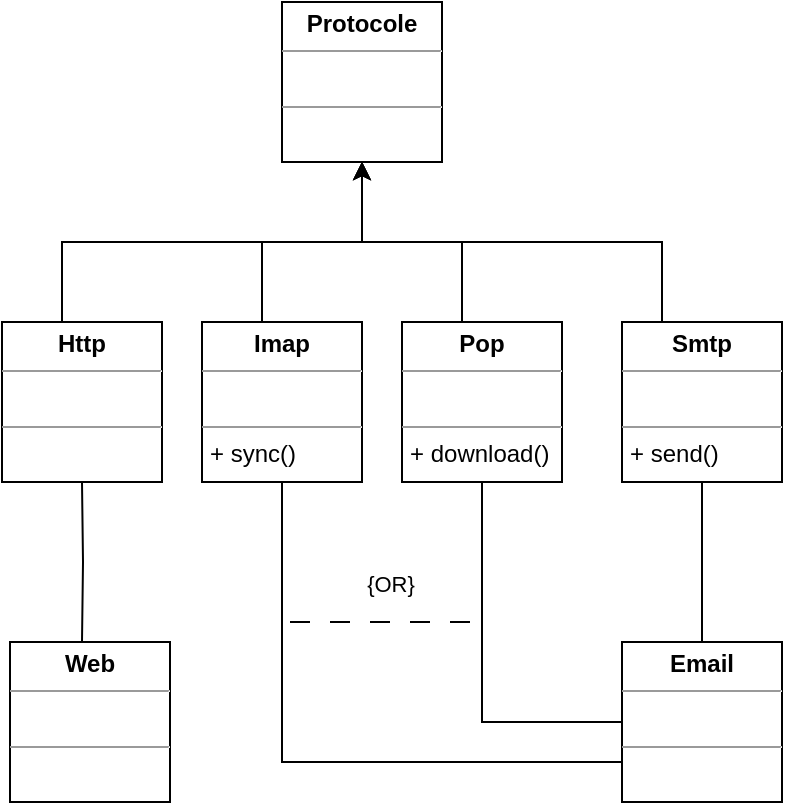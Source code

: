 <mxfile>
    <diagram id="JLg42xd298YZv_rqI8FZ" name="Page-1">
        <mxGraphModel dx="571" dy="1587" grid="1" gridSize="10" guides="1" tooltips="1" connect="1" arrows="1" fold="1" page="1" pageScale="1" pageWidth="827" pageHeight="1169" math="0" shadow="0">
            <root>
                <mxCell id="0"/>
                <mxCell id="1" parent="0"/>
                <mxCell id="Z9jd6gcEfmC3mW5GTp2a-19" value="" style="edgeStyle=orthogonalEdgeStyle;rounded=0;orthogonalLoop=1;jettySize=auto;html=1;strokeColor=none;endArrow=none;endFill=0;" parent="1" source="Z9jd6gcEfmC3mW5GTp2a-2" target="Z9jd6gcEfmC3mW5GTp2a-11" edge="1">
                    <mxGeometry relative="1" as="geometry">
                        <Array as="points">
                            <mxPoint x="450" y="260"/>
                            <mxPoint x="450" y="260"/>
                        </Array>
                    </mxGeometry>
                </mxCell>
                <mxCell id="Z9jd6gcEfmC3mW5GTp2a-2" value="&lt;p style=&quot;margin:0px;margin-top:4px;text-align:center;&quot;&gt;&lt;b&gt;Web&lt;/b&gt;&lt;/p&gt;&lt;hr size=&quot;1&quot;&gt;&lt;p style=&quot;margin:0px;margin-left:4px;&quot;&gt;&lt;br&gt;&lt;/p&gt;&lt;hr size=&quot;1&quot;&gt;&lt;p style=&quot;margin:0px;margin-left:4px;&quot;&gt;&lt;br&gt;&lt;/p&gt;" style="verticalAlign=top;align=left;overflow=fill;fontSize=12;fontFamily=Helvetica;html=1;" parent="1" vertex="1">
                    <mxGeometry x="414" y="280" width="80" height="80" as="geometry"/>
                </mxCell>
                <mxCell id="Z9jd6gcEfmC3mW5GTp2a-5" value="&lt;p style=&quot;margin:0px;margin-top:4px;text-align:center;&quot;&gt;&lt;b&gt;Email&lt;/b&gt;&lt;br&gt;&lt;/p&gt;&lt;hr size=&quot;1&quot;&gt;&lt;p style=&quot;margin:0px;margin-left:4px;&quot;&gt;&lt;br&gt;&lt;/p&gt;&lt;hr size=&quot;1&quot;&gt;&lt;p style=&quot;margin:0px;margin-left:4px;&quot;&gt;&lt;br&gt;&lt;/p&gt;" style="verticalAlign=top;align=left;overflow=fill;fontSize=12;fontFamily=Helvetica;html=1;" parent="1" vertex="1">
                    <mxGeometry x="720" y="280" width="80" height="80" as="geometry"/>
                </mxCell>
                <mxCell id="Z9jd6gcEfmC3mW5GTp2a-6" value="&lt;p style=&quot;margin:0px;margin-top:4px;text-align:center;&quot;&gt;&lt;b&gt;Protocole&lt;/b&gt;&lt;/p&gt;&lt;hr size=&quot;1&quot;&gt;&lt;p style=&quot;margin:0px;margin-left:4px;&quot;&gt;&lt;br&gt;&lt;/p&gt;&lt;hr size=&quot;1&quot;&gt;&lt;p style=&quot;margin:0px;margin-left:4px;&quot;&gt;&lt;br&gt;&lt;/p&gt;" style="verticalAlign=top;align=left;overflow=fill;fontSize=12;fontFamily=Helvetica;html=1;" parent="1" vertex="1">
                    <mxGeometry x="550" y="-40" width="80" height="80" as="geometry"/>
                </mxCell>
                <mxCell id="Z9jd6gcEfmC3mW5GTp2a-15" value="" style="edgeStyle=orthogonalEdgeStyle;rounded=0;orthogonalLoop=1;jettySize=auto;html=1;" parent="1" source="Z9jd6gcEfmC3mW5GTp2a-8" target="Z9jd6gcEfmC3mW5GTp2a-6" edge="1">
                    <mxGeometry relative="1" as="geometry">
                        <Array as="points">
                            <mxPoint x="740" y="80"/>
                            <mxPoint x="590" y="80"/>
                        </Array>
                    </mxGeometry>
                </mxCell>
                <mxCell id="Z9jd6gcEfmC3mW5GTp2a-8" value="&lt;p style=&quot;margin: 0px ; margin-top: 4px ; text-align: center&quot;&gt;&lt;b&gt;Smtp&lt;/b&gt;&lt;/p&gt;&lt;hr size=&quot;1&quot;&gt;&lt;p style=&quot;margin: 0px ; margin-left: 4px&quot;&gt;&lt;br&gt;&lt;/p&gt;&lt;hr size=&quot;1&quot;&gt;&lt;p style=&quot;margin: 0px ; margin-left: 4px&quot;&gt;+ send()&lt;/p&gt;" style="verticalAlign=top;align=left;overflow=fill;fontSize=12;fontFamily=Helvetica;html=1;" parent="1" vertex="1">
                    <mxGeometry x="720" y="120" width="80" height="80" as="geometry"/>
                </mxCell>
                <mxCell id="Z9jd6gcEfmC3mW5GTp2a-13" value="" style="edgeStyle=orthogonalEdgeStyle;rounded=0;orthogonalLoop=1;jettySize=auto;html=1;" parent="1" source="Z9jd6gcEfmC3mW5GTp2a-9" target="Z9jd6gcEfmC3mW5GTp2a-6" edge="1">
                    <mxGeometry relative="1" as="geometry">
                        <Array as="points">
                            <mxPoint x="540" y="80"/>
                            <mxPoint x="590" y="80"/>
                        </Array>
                    </mxGeometry>
                </mxCell>
                <mxCell id="Z9jd6gcEfmC3mW5GTp2a-9" value="&lt;p style=&quot;margin: 0px ; margin-top: 4px ; text-align: center&quot;&gt;&lt;b&gt;Imap&lt;/b&gt;&lt;br&gt;&lt;/p&gt;&lt;hr size=&quot;1&quot;&gt;&lt;p style=&quot;margin: 0px ; margin-left: 4px&quot;&gt;&lt;br&gt;&lt;/p&gt;&lt;hr size=&quot;1&quot;&gt;&lt;p style=&quot;margin: 0px ; margin-left: 4px&quot;&gt;+ sync()&lt;/p&gt;" style="verticalAlign=top;align=left;overflow=fill;fontSize=12;fontFamily=Helvetica;html=1;" parent="1" vertex="1">
                    <mxGeometry x="510" y="120" width="80" height="80" as="geometry"/>
                </mxCell>
                <mxCell id="Z9jd6gcEfmC3mW5GTp2a-14" value="" style="edgeStyle=orthogonalEdgeStyle;rounded=0;orthogonalLoop=1;jettySize=auto;html=1;" parent="1" source="Z9jd6gcEfmC3mW5GTp2a-10" target="Z9jd6gcEfmC3mW5GTp2a-6" edge="1">
                    <mxGeometry relative="1" as="geometry">
                        <Array as="points">
                            <mxPoint x="640" y="80"/>
                            <mxPoint x="590" y="80"/>
                        </Array>
                    </mxGeometry>
                </mxCell>
                <mxCell id="Z9jd6gcEfmC3mW5GTp2a-10" value="&lt;p style=&quot;margin: 0px ; margin-top: 4px ; text-align: center&quot;&gt;&lt;b&gt;Pop&lt;/b&gt;&lt;br&gt;&lt;/p&gt;&lt;hr size=&quot;1&quot;&gt;&lt;p style=&quot;margin: 0px ; margin-left: 4px&quot;&gt;&lt;br&gt;&lt;/p&gt;&lt;hr size=&quot;1&quot;&gt;&lt;p style=&quot;margin: 0px ; margin-left: 4px&quot;&gt;+ download()&lt;/p&gt;" style="verticalAlign=top;align=left;overflow=fill;fontSize=12;fontFamily=Helvetica;html=1;" parent="1" vertex="1">
                    <mxGeometry x="610" y="120" width="80" height="80" as="geometry"/>
                </mxCell>
                <mxCell id="Z9jd6gcEfmC3mW5GTp2a-12" value="" style="edgeStyle=orthogonalEdgeStyle;rounded=0;orthogonalLoop=1;jettySize=auto;html=1;" parent="1" source="Z9jd6gcEfmC3mW5GTp2a-11" target="Z9jd6gcEfmC3mW5GTp2a-6" edge="1">
                    <mxGeometry relative="1" as="geometry">
                        <Array as="points">
                            <mxPoint x="440" y="80"/>
                            <mxPoint x="590" y="80"/>
                        </Array>
                    </mxGeometry>
                </mxCell>
                <mxCell id="Z9jd6gcEfmC3mW5GTp2a-11" value="&lt;p style=&quot;margin:0px;margin-top:4px;text-align:center;&quot;&gt;&lt;b&gt;Http&lt;/b&gt;&lt;br&gt;&lt;/p&gt;&lt;hr size=&quot;1&quot;&gt;&lt;p style=&quot;margin:0px;margin-left:4px;&quot;&gt;&lt;br&gt;&lt;/p&gt;&lt;hr size=&quot;1&quot;&gt;&lt;p style=&quot;margin:0px;margin-left:4px;&quot;&gt;&lt;br&gt;&lt;/p&gt;" style="verticalAlign=top;align=left;overflow=fill;fontSize=12;fontFamily=Helvetica;html=1;" parent="1" vertex="1">
                    <mxGeometry x="410" y="120" width="80" height="80" as="geometry"/>
                </mxCell>
                <mxCell id="Z9jd6gcEfmC3mW5GTp2a-20" value="" style="endArrow=none;endFill=0;html=1;edgeStyle=orthogonalEdgeStyle;align=left;verticalAlign=top;rounded=0;exitX=0.5;exitY=0;exitDx=0;exitDy=0;entryX=0.5;entryY=1;entryDx=0;entryDy=0;" parent="1" source="Z9jd6gcEfmC3mW5GTp2a-5" target="Z9jd6gcEfmC3mW5GTp2a-8" edge="1">
                    <mxGeometry x="-1" relative="1" as="geometry">
                        <mxPoint x="330" y="130" as="sourcePoint"/>
                        <mxPoint x="490" y="130" as="targetPoint"/>
                    </mxGeometry>
                </mxCell>
                <mxCell id="Z9jd6gcEfmC3mW5GTp2a-23" value="" style="endArrow=none;endFill=0;html=1;edgeStyle=orthogonalEdgeStyle;align=left;verticalAlign=top;rounded=0;exitX=0;exitY=0.5;exitDx=0;exitDy=0;entryX=0.5;entryY=1;entryDx=0;entryDy=0;" parent="1" source="Z9jd6gcEfmC3mW5GTp2a-5" target="Z9jd6gcEfmC3mW5GTp2a-10" edge="1">
                    <mxGeometry x="-1" relative="1" as="geometry">
                        <mxPoint x="770" y="290" as="sourcePoint"/>
                        <mxPoint x="770" y="210" as="targetPoint"/>
                    </mxGeometry>
                </mxCell>
                <mxCell id="Z9jd6gcEfmC3mW5GTp2a-25" value="" style="endArrow=none;endFill=0;html=1;edgeStyle=orthogonalEdgeStyle;align=left;verticalAlign=top;rounded=0;exitX=0;exitY=0.75;exitDx=0;exitDy=0;entryX=0.5;entryY=1;entryDx=0;entryDy=0;" parent="1" source="Z9jd6gcEfmC3mW5GTp2a-5" target="Z9jd6gcEfmC3mW5GTp2a-9" edge="1">
                    <mxGeometry x="-1" relative="1" as="geometry">
                        <mxPoint x="570" y="310" as="sourcePoint"/>
                        <mxPoint x="570" y="230" as="targetPoint"/>
                    </mxGeometry>
                </mxCell>
                <mxCell id="Z9jd6gcEfmC3mW5GTp2a-26" value="{OR}" style="endArrow=none;startArrow=none;endFill=0;startFill=0;endSize=8;html=1;verticalAlign=bottom;dashed=1;labelBackgroundColor=none;dashPattern=10 10;rounded=0;" parent="1" edge="1">
                    <mxGeometry y="10" width="160" relative="1" as="geometry">
                        <mxPoint x="554" y="270" as="sourcePoint"/>
                        <mxPoint x="654" y="270" as="targetPoint"/>
                        <mxPoint as="offset"/>
                    </mxGeometry>
                </mxCell>
                <mxCell id="Z9jd6gcEfmC3mW5GTp2a-27" value="" style="endArrow=none;endFill=0;html=1;edgeStyle=orthogonalEdgeStyle;align=left;verticalAlign=top;rounded=0;entryX=0.5;entryY=1;entryDx=0;entryDy=0;" parent="1" target="Z9jd6gcEfmC3mW5GTp2a-11" edge="1">
                    <mxGeometry x="-1" relative="1" as="geometry">
                        <mxPoint x="450" y="280" as="sourcePoint"/>
                        <mxPoint x="392" y="210" as="targetPoint"/>
                    </mxGeometry>
                </mxCell>
            </root>
        </mxGraphModel>
    </diagram>
</mxfile>